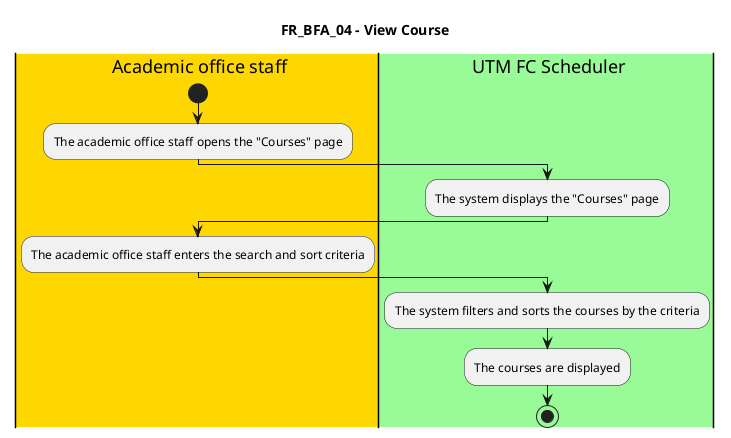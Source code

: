 @startuml FR_BFA_04
title FR_BFA_04 - View Course


|#gold|eu| Academic office staff
|#palegreen|sys| UTM FC Scheduler

|eu|
start
:The academic office staff opens the "Courses" page;

|sys|
:The system displays the "Courses" page;

|eu|
:The academic office staff enters the search and sort criteria;

|sys|
:The system filters and sorts the courses by the criteria;
:The courses are displayed;

stop

@enduml
